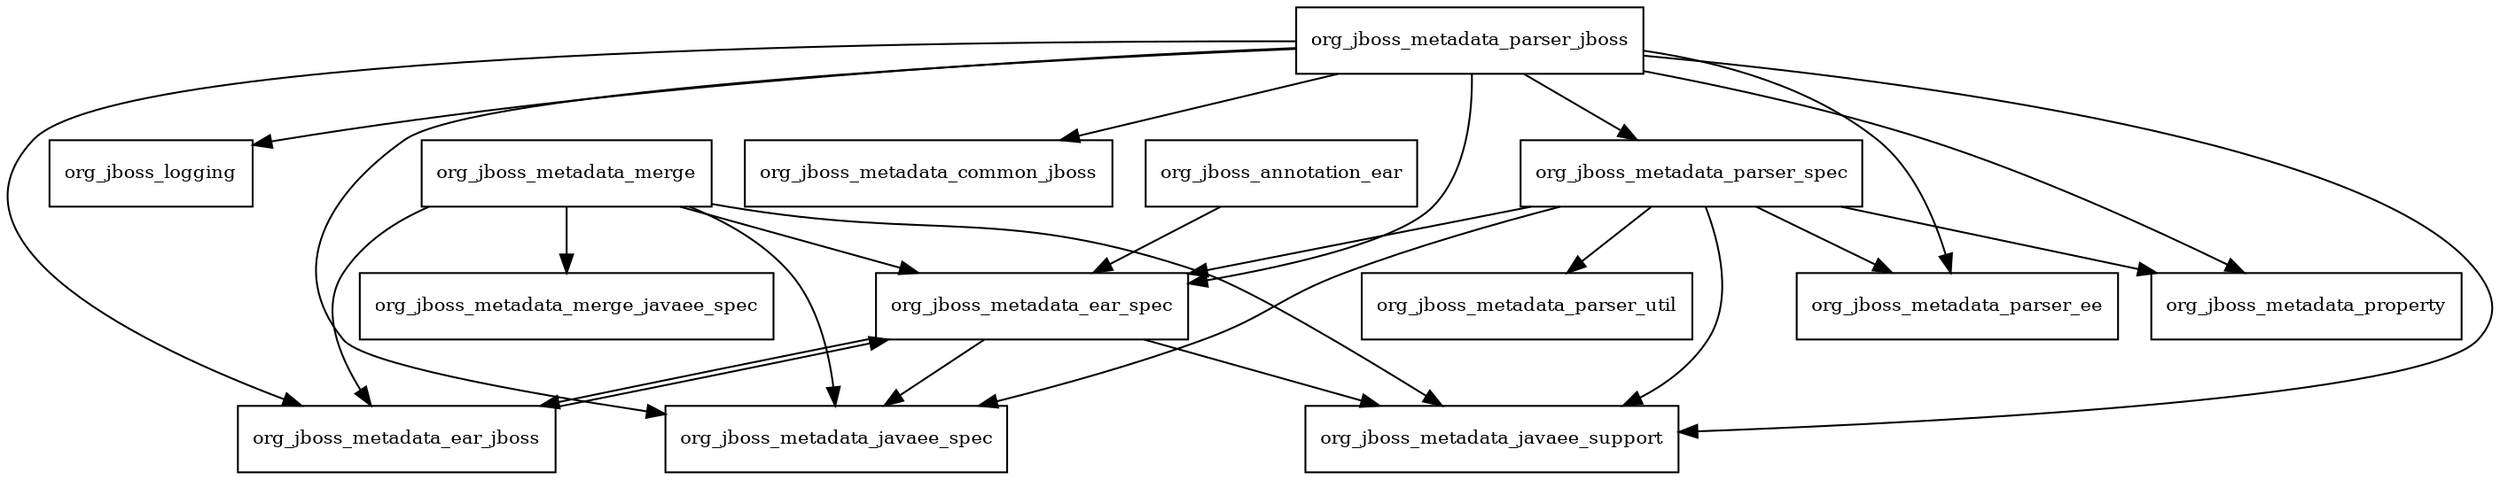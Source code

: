 digraph jboss_metadata_ear_7_1_0_Final_redhat_1_package_dependencies {
  node [shape = box, fontsize=10.0];
  org_jboss_annotation_ear -> org_jboss_metadata_ear_spec;
  org_jboss_metadata_ear_jboss -> org_jboss_metadata_ear_spec;
  org_jboss_metadata_ear_spec -> org_jboss_metadata_ear_jboss;
  org_jboss_metadata_ear_spec -> org_jboss_metadata_javaee_spec;
  org_jboss_metadata_ear_spec -> org_jboss_metadata_javaee_support;
  org_jboss_metadata_merge -> org_jboss_metadata_ear_jboss;
  org_jboss_metadata_merge -> org_jboss_metadata_ear_spec;
  org_jboss_metadata_merge -> org_jboss_metadata_javaee_spec;
  org_jboss_metadata_merge -> org_jboss_metadata_javaee_support;
  org_jboss_metadata_merge -> org_jboss_metadata_merge_javaee_spec;
  org_jboss_metadata_parser_jboss -> org_jboss_logging;
  org_jboss_metadata_parser_jboss -> org_jboss_metadata_common_jboss;
  org_jboss_metadata_parser_jboss -> org_jboss_metadata_ear_jboss;
  org_jboss_metadata_parser_jboss -> org_jboss_metadata_ear_spec;
  org_jboss_metadata_parser_jboss -> org_jboss_metadata_javaee_spec;
  org_jboss_metadata_parser_jboss -> org_jboss_metadata_javaee_support;
  org_jboss_metadata_parser_jboss -> org_jboss_metadata_parser_ee;
  org_jboss_metadata_parser_jboss -> org_jboss_metadata_parser_spec;
  org_jboss_metadata_parser_jboss -> org_jboss_metadata_property;
  org_jboss_metadata_parser_spec -> org_jboss_metadata_ear_spec;
  org_jboss_metadata_parser_spec -> org_jboss_metadata_javaee_spec;
  org_jboss_metadata_parser_spec -> org_jboss_metadata_javaee_support;
  org_jboss_metadata_parser_spec -> org_jboss_metadata_parser_ee;
  org_jboss_metadata_parser_spec -> org_jboss_metadata_parser_util;
  org_jboss_metadata_parser_spec -> org_jboss_metadata_property;
}
